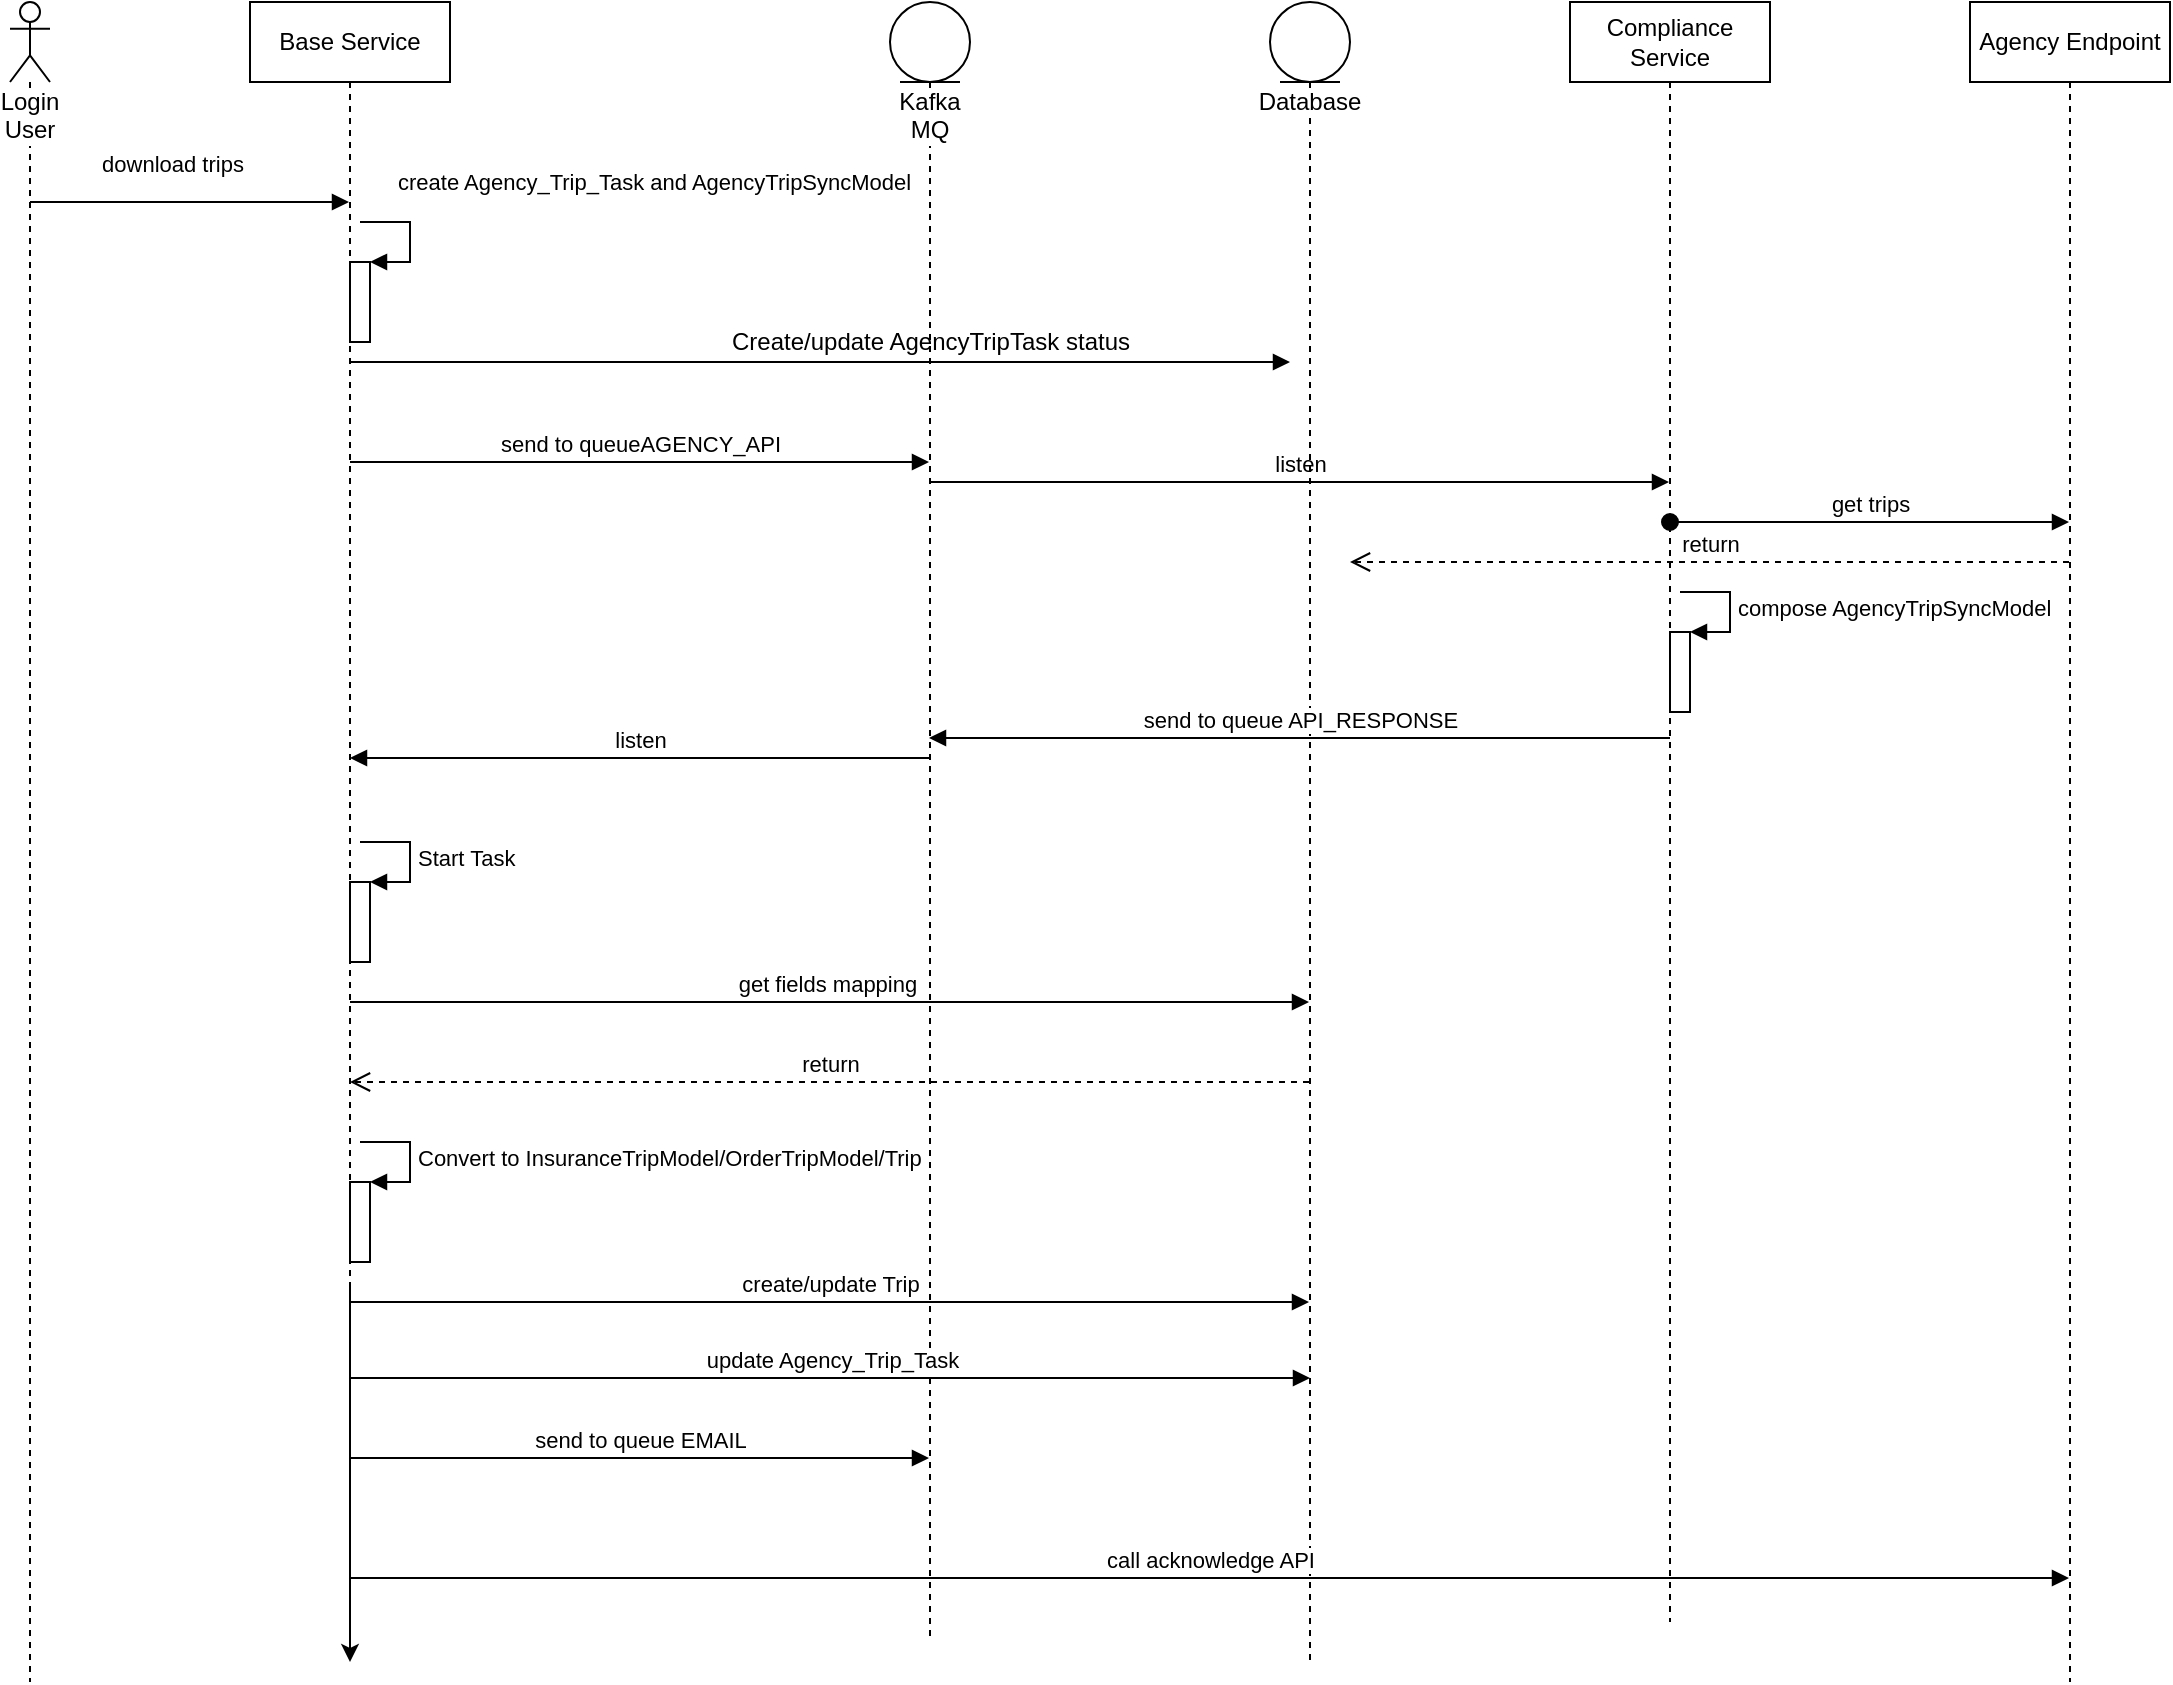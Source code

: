 <mxfile version="10.8.0" type="github"><diagram id="U-QKFV1q47QswJLYFVTs" name="Page-1"><mxGraphModel dx="1394" dy="796" grid="1" gridSize="10" guides="1" tooltips="1" connect="1" arrows="1" fold="1" page="1" pageScale="1" pageWidth="1169" pageHeight="1654" math="0" shadow="0"><root><mxCell id="0"/><mxCell id="1" parent="0"/><mxCell id="F5AKZcJdtBdmZafBA3dp-40" style="edgeStyle=orthogonalEdgeStyle;rounded=0;orthogonalLoop=1;jettySize=auto;html=1;" edge="1" parent="1" source="F5AKZcJdtBdmZafBA3dp-3"><mxGeometry relative="1" as="geometry"><mxPoint x="250" y="880" as="targetPoint"/></mxGeometry></mxCell><mxCell id="F5AKZcJdtBdmZafBA3dp-3" value="Base Service" style="shape=umlLifeline;perimeter=lifelinePerimeter;whiteSpace=wrap;html=1;container=1;collapsible=0;recursiveResize=0;outlineConnect=0;" vertex="1" parent="1"><mxGeometry x="200" y="50" width="100" height="640" as="geometry"/></mxCell><mxCell id="F5AKZcJdtBdmZafBA3dp-15" value="" style="html=1;points=[];perimeter=orthogonalPerimeter;" vertex="1" parent="F5AKZcJdtBdmZafBA3dp-3"><mxGeometry x="50" y="130" width="10" height="40" as="geometry"/></mxCell><mxCell id="F5AKZcJdtBdmZafBA3dp-16" value="create Agency_Trip_Task and AgencyTripSyncModel" style="edgeStyle=orthogonalEdgeStyle;html=1;align=left;spacingLeft=2;endArrow=block;rounded=0;entryX=1;entryY=0;" edge="1" target="F5AKZcJdtBdmZafBA3dp-15" parent="F5AKZcJdtBdmZafBA3dp-3"><mxGeometry x="-0.538" y="20" relative="1" as="geometry"><mxPoint x="55" y="110" as="sourcePoint"/><Array as="points"><mxPoint x="80" y="110"/></Array><mxPoint as="offset"/></mxGeometry></mxCell><mxCell id="F5AKZcJdtBdmZafBA3dp-17" value="send to queueAGENCY_API" style="html=1;verticalAlign=bottom;endArrow=block;" edge="1" parent="F5AKZcJdtBdmZafBA3dp-3"><mxGeometry width="80" relative="1" as="geometry"><mxPoint x="50" y="230" as="sourcePoint"/><mxPoint x="339.5" y="230" as="targetPoint"/></mxGeometry></mxCell><mxCell id="F5AKZcJdtBdmZafBA3dp-29" value="" style="html=1;points=[];perimeter=orthogonalPerimeter;" vertex="1" parent="F5AKZcJdtBdmZafBA3dp-3"><mxGeometry x="50" y="440" width="10" height="40" as="geometry"/></mxCell><mxCell id="F5AKZcJdtBdmZafBA3dp-30" value="Start Task" style="edgeStyle=orthogonalEdgeStyle;html=1;align=left;spacingLeft=2;endArrow=block;rounded=0;entryX=1;entryY=0;" edge="1" target="F5AKZcJdtBdmZafBA3dp-29" parent="F5AKZcJdtBdmZafBA3dp-3"><mxGeometry relative="1" as="geometry"><mxPoint x="55" y="420" as="sourcePoint"/><Array as="points"><mxPoint x="80" y="420"/></Array></mxGeometry></mxCell><mxCell id="F5AKZcJdtBdmZafBA3dp-33" value="get fields mapping&amp;nbsp;" style="html=1;verticalAlign=bottom;endArrow=block;" edge="1" parent="F5AKZcJdtBdmZafBA3dp-3"><mxGeometry width="80" relative="1" as="geometry"><mxPoint x="50" y="500" as="sourcePoint"/><mxPoint x="529.5" y="500" as="targetPoint"/></mxGeometry></mxCell><mxCell id="F5AKZcJdtBdmZafBA3dp-34" value="return" style="html=1;verticalAlign=bottom;endArrow=open;dashed=1;endSize=8;" edge="1" parent="F5AKZcJdtBdmZafBA3dp-3"><mxGeometry relative="1" as="geometry"><mxPoint x="529.5" y="540" as="sourcePoint"/><mxPoint x="50" y="540" as="targetPoint"/></mxGeometry></mxCell><mxCell id="F5AKZcJdtBdmZafBA3dp-35" value="" style="html=1;points=[];perimeter=orthogonalPerimeter;" vertex="1" parent="F5AKZcJdtBdmZafBA3dp-3"><mxGeometry x="50" y="590" width="10" height="40" as="geometry"/></mxCell><mxCell id="F5AKZcJdtBdmZafBA3dp-36" value="Convert to InsuranceTripModel/OrderTripModel/Trip" style="edgeStyle=orthogonalEdgeStyle;html=1;align=left;spacingLeft=2;endArrow=block;rounded=0;entryX=1;entryY=0;" edge="1" target="F5AKZcJdtBdmZafBA3dp-35" parent="F5AKZcJdtBdmZafBA3dp-3"><mxGeometry relative="1" as="geometry"><mxPoint x="55" y="570" as="sourcePoint"/><Array as="points"><mxPoint x="80" y="570"/></Array></mxGeometry></mxCell><mxCell id="F5AKZcJdtBdmZafBA3dp-37" value="create/update Trip" style="html=1;verticalAlign=bottom;endArrow=block;" edge="1" parent="F5AKZcJdtBdmZafBA3dp-3"><mxGeometry width="80" relative="1" as="geometry"><mxPoint x="50" y="650" as="sourcePoint"/><mxPoint x="529.5" y="650" as="targetPoint"/></mxGeometry></mxCell><mxCell id="F5AKZcJdtBdmZafBA3dp-38" value="dispatch" style="html=1;verticalAlign=bottom;endArrow=block;" edge="1" parent="F5AKZcJdtBdmZafBA3dp-3"><mxGeometry width="80" relative="1" as="geometry"><mxPoint x="50" y="180" as="sourcePoint"/><mxPoint x="520" y="180" as="targetPoint"/></mxGeometry></mxCell><mxCell id="F5AKZcJdtBdmZafBA3dp-39" value="Create/update AgencyTripTask status" style="text;html=1;resizable=0;points=[];align=center;verticalAlign=middle;labelBackgroundColor=#ffffff;" vertex="1" connectable="0" parent="F5AKZcJdtBdmZafBA3dp-38"><mxGeometry x="0.494" y="1" relative="1" as="geometry"><mxPoint x="-61" y="-9" as="offset"/></mxGeometry></mxCell><mxCell id="F5AKZcJdtBdmZafBA3dp-6" value="Login User" style="shape=umlLifeline;participant=umlActor;perimeter=lifelinePerimeter;whiteSpace=wrap;html=1;container=1;collapsible=0;recursiveResize=0;verticalAlign=top;spacingTop=36;labelBackgroundColor=#ffffff;outlineConnect=0;" vertex="1" parent="1"><mxGeometry x="80" y="50" width="20" height="840" as="geometry"/></mxCell><mxCell id="F5AKZcJdtBdmZafBA3dp-7" value="Compliance Service" style="shape=umlLifeline;perimeter=lifelinePerimeter;whiteSpace=wrap;html=1;container=1;collapsible=0;recursiveResize=0;outlineConnect=0;" vertex="1" parent="1"><mxGeometry x="860" y="50" width="100" height="810" as="geometry"/></mxCell><mxCell id="F5AKZcJdtBdmZafBA3dp-23" value="get trips" style="html=1;verticalAlign=bottom;startArrow=oval;startFill=1;endArrow=block;startSize=8;" edge="1" parent="F5AKZcJdtBdmZafBA3dp-7"><mxGeometry width="60" relative="1" as="geometry"><mxPoint x="50" y="260" as="sourcePoint"/><mxPoint x="249.5" y="260" as="targetPoint"/></mxGeometry></mxCell><mxCell id="F5AKZcJdtBdmZafBA3dp-25" value="" style="html=1;points=[];perimeter=orthogonalPerimeter;" vertex="1" parent="F5AKZcJdtBdmZafBA3dp-7"><mxGeometry x="50" y="315" width="10" height="40" as="geometry"/></mxCell><mxCell id="F5AKZcJdtBdmZafBA3dp-26" value="compose AgencyTripSyncModel" style="edgeStyle=orthogonalEdgeStyle;html=1;align=left;spacingLeft=2;endArrow=block;rounded=0;entryX=1;entryY=0;" edge="1" target="F5AKZcJdtBdmZafBA3dp-25" parent="F5AKZcJdtBdmZafBA3dp-7"><mxGeometry relative="1" as="geometry"><mxPoint x="55" y="295" as="sourcePoint"/><Array as="points"><mxPoint x="80" y="295"/></Array></mxGeometry></mxCell><mxCell id="F5AKZcJdtBdmZafBA3dp-12" value="&lt;span&gt;Kafka MQ&lt;/span&gt;" style="shape=umlLifeline;participant=umlEntity;perimeter=lifelinePerimeter;whiteSpace=wrap;html=1;container=1;collapsible=0;recursiveResize=0;verticalAlign=top;spacingTop=36;labelBackgroundColor=#ffffff;outlineConnect=0;" vertex="1" parent="1"><mxGeometry x="520" y="50" width="40" height="820" as="geometry"/></mxCell><mxCell id="F5AKZcJdtBdmZafBA3dp-18" value="listen" style="html=1;verticalAlign=bottom;endArrow=block;" edge="1" parent="F5AKZcJdtBdmZafBA3dp-12"><mxGeometry width="80" relative="1" as="geometry"><mxPoint x="20" y="240" as="sourcePoint"/><mxPoint x="389.5" y="240" as="targetPoint"/></mxGeometry></mxCell><mxCell id="F5AKZcJdtBdmZafBA3dp-13" value="download trips" style="html=1;verticalAlign=bottom;endArrow=block;" edge="1" parent="1" source="F5AKZcJdtBdmZafBA3dp-6" target="F5AKZcJdtBdmZafBA3dp-3"><mxGeometry x="-0.119" y="10" width="80" relative="1" as="geometry"><mxPoint x="90" y="150" as="sourcePoint"/><mxPoint x="170" y="150" as="targetPoint"/><Array as="points"><mxPoint x="160" y="150"/></Array><mxPoint as="offset"/></mxGeometry></mxCell><mxCell id="F5AKZcJdtBdmZafBA3dp-22" value="Agency Endpoint" style="shape=umlLifeline;perimeter=lifelinePerimeter;whiteSpace=wrap;html=1;container=1;collapsible=0;recursiveResize=0;outlineConnect=0;" vertex="1" parent="1"><mxGeometry x="1060" y="50" width="100" height="840" as="geometry"/></mxCell><mxCell id="F5AKZcJdtBdmZafBA3dp-24" value="return" style="html=1;verticalAlign=bottom;endArrow=open;dashed=1;endSize=8;" edge="1" parent="1"><mxGeometry relative="1" as="geometry"><mxPoint x="1109.5" y="330" as="sourcePoint"/><mxPoint x="750" y="330" as="targetPoint"/></mxGeometry></mxCell><mxCell id="F5AKZcJdtBdmZafBA3dp-28" value="listen" style="html=1;verticalAlign=bottom;endArrow=block;" edge="1" parent="1"><mxGeometry width="80" relative="1" as="geometry"><mxPoint x="539.5" y="428" as="sourcePoint"/><mxPoint x="250" y="428" as="targetPoint"/></mxGeometry></mxCell><mxCell id="F5AKZcJdtBdmZafBA3dp-32" value="Database" style="shape=umlLifeline;participant=umlEntity;perimeter=lifelinePerimeter;whiteSpace=wrap;html=1;container=1;collapsible=0;recursiveResize=0;verticalAlign=top;spacingTop=36;labelBackgroundColor=#ffffff;outlineConnect=0;" vertex="1" parent="1"><mxGeometry x="710" y="50" width="40" height="830" as="geometry"/></mxCell><mxCell id="F5AKZcJdtBdmZafBA3dp-27" value="send to queue API_RESPONSE" style="html=1;verticalAlign=bottom;endArrow=block;" edge="1" parent="1"><mxGeometry width="80" relative="1" as="geometry"><mxPoint x="910" y="418" as="sourcePoint"/><mxPoint x="539.5" y="418" as="targetPoint"/></mxGeometry></mxCell><mxCell id="F5AKZcJdtBdmZafBA3dp-41" value="update Agency_Trip_Task" style="html=1;verticalAlign=bottom;endArrow=block;" edge="1" parent="1"><mxGeometry width="80" relative="1" as="geometry"><mxPoint x="250.5" y="738" as="sourcePoint"/><mxPoint x="730" y="738" as="targetPoint"/></mxGeometry></mxCell><mxCell id="F5AKZcJdtBdmZafBA3dp-42" value="send to queue EMAIL" style="html=1;verticalAlign=bottom;endArrow=block;" edge="1" parent="1"><mxGeometry width="80" relative="1" as="geometry"><mxPoint x="250" y="778" as="sourcePoint"/><mxPoint x="539.5" y="778" as="targetPoint"/></mxGeometry></mxCell><mxCell id="F5AKZcJdtBdmZafBA3dp-43" value="call acknowledge API" style="html=1;verticalAlign=bottom;endArrow=block;" edge="1" parent="1"><mxGeometry width="80" relative="1" as="geometry"><mxPoint x="250" y="838" as="sourcePoint"/><mxPoint x="1109.5" y="838" as="targetPoint"/></mxGeometry></mxCell></root></mxGraphModel></diagram></mxfile>